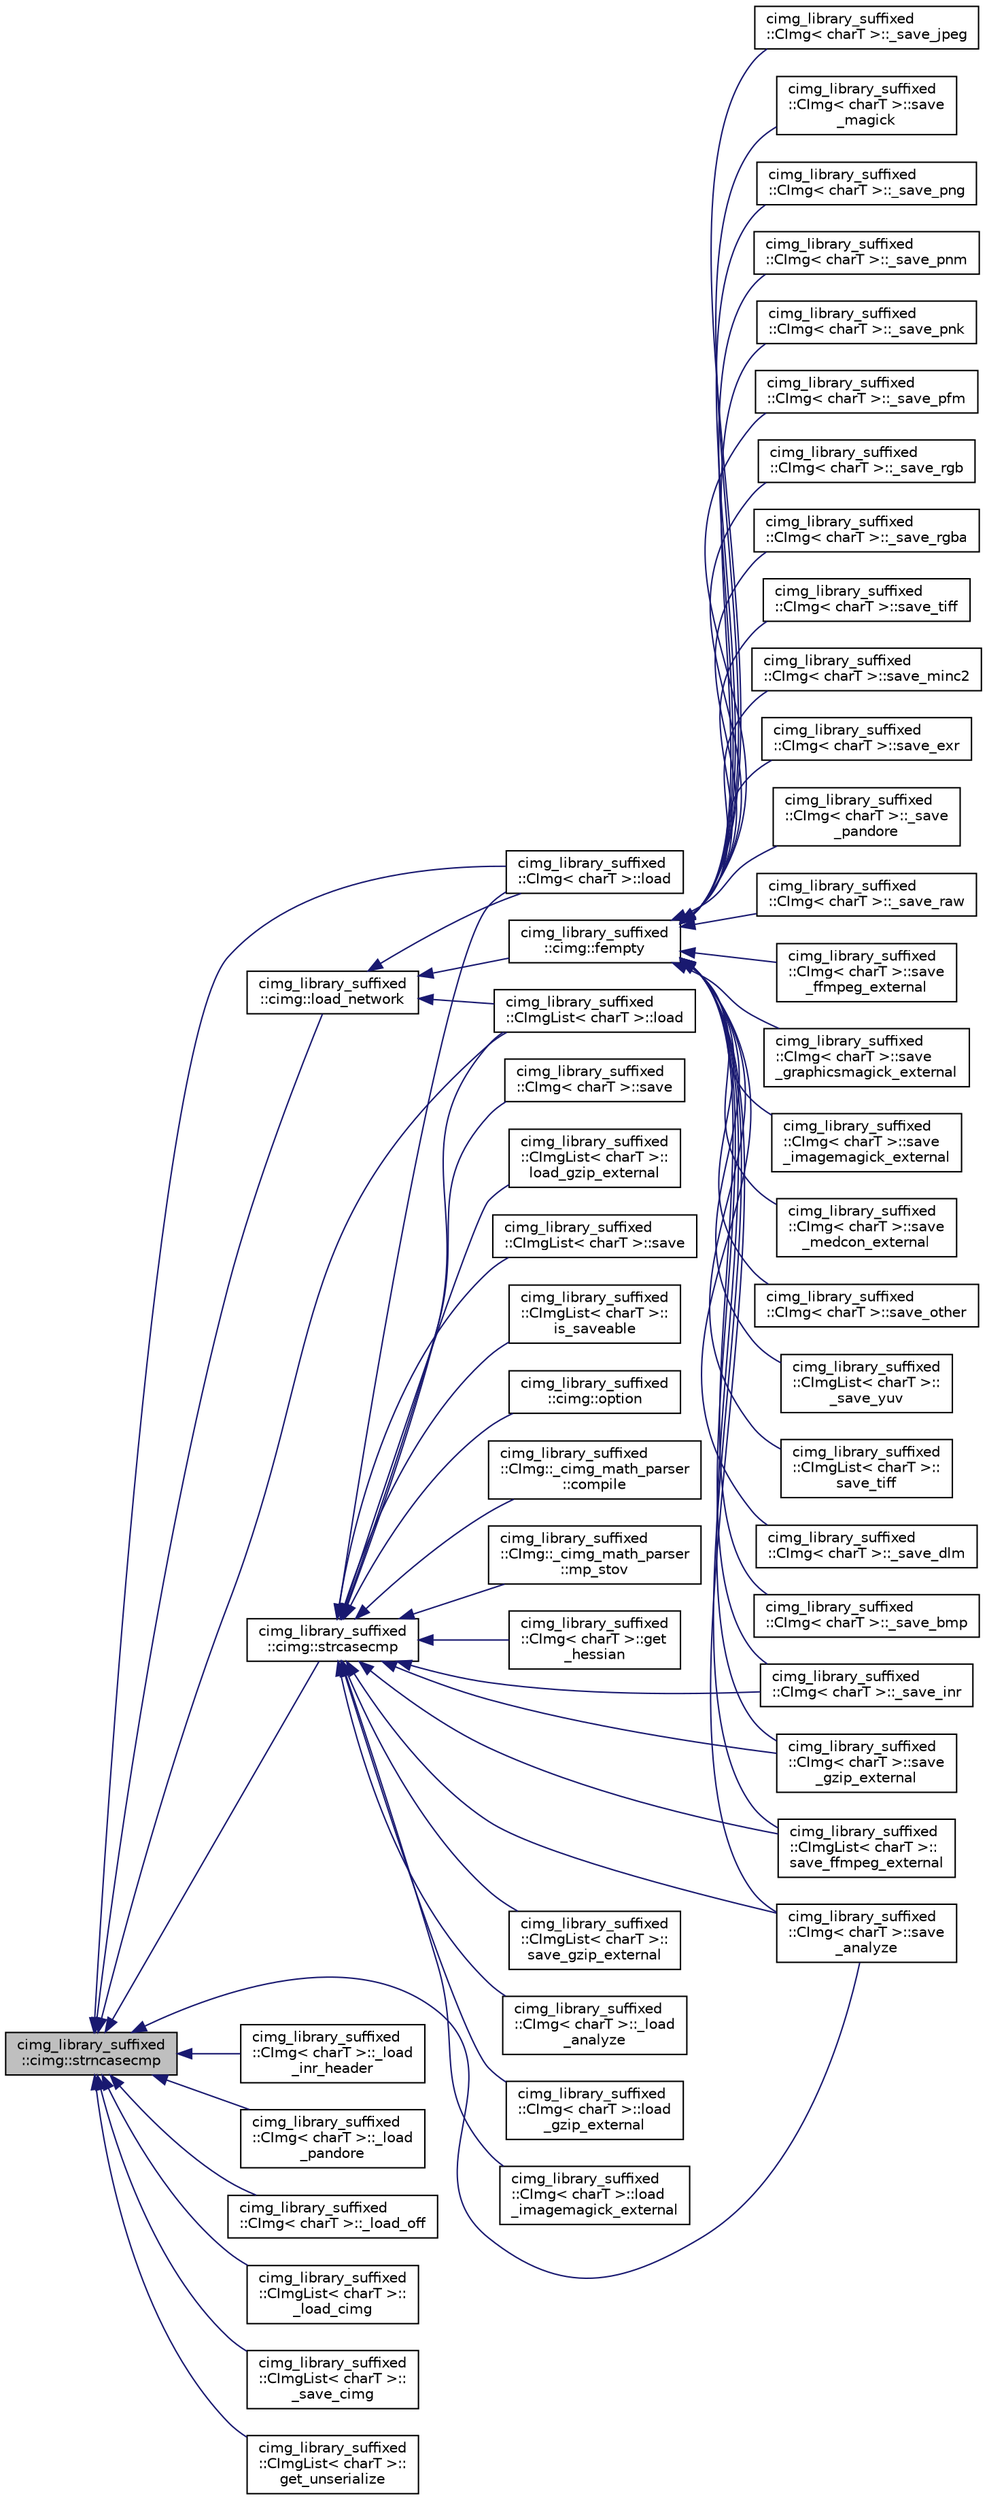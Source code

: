 digraph "cimg_library_suffixed::cimg::strncasecmp"
{
  edge [fontname="Helvetica",fontsize="10",labelfontname="Helvetica",labelfontsize="10"];
  node [fontname="Helvetica",fontsize="10",shape=record];
  rankdir="LR";
  Node3925 [label="cimg_library_suffixed\l::cimg::strncasecmp",height=0.2,width=0.4,color="black", fillcolor="grey75", style="filled", fontcolor="black"];
  Node3925 -> Node3926 [dir="back",color="midnightblue",fontsize="10",style="solid",fontname="Helvetica"];
  Node3926 [label="cimg_library_suffixed\l::cimg::strcasecmp",height=0.2,width=0.4,color="black", fillcolor="white", style="filled",URL="$namespacecimg__library__suffixed_1_1cimg.html#a1c34609cc6fef6f5fe5ffb2f69ad7989",tooltip="Compare two C-strings, ignoring the case. "];
  Node3926 -> Node3927 [dir="back",color="midnightblue",fontsize="10",style="solid",fontname="Helvetica"];
  Node3927 [label="cimg_library_suffixed\l::cimg::option",height=0.2,width=0.4,color="black", fillcolor="white", style="filled",URL="$namespacecimg__library__suffixed_1_1cimg.html#ad4c8d06ea82d8a2d6a618c0d678bca79"];
  Node3926 -> Node3928 [dir="back",color="midnightblue",fontsize="10",style="solid",fontname="Helvetica"];
  Node3928 [label="cimg_library_suffixed\l::CImg::_cimg_math_parser\l::compile",height=0.2,width=0.4,color="black", fillcolor="white", style="filled",URL="$structcimg__library__suffixed_1_1_c_img_1_1__cimg__math__parser.html#a318c44c5d1f4f0114355f37ace87a4ae"];
  Node3926 -> Node3929 [dir="back",color="midnightblue",fontsize="10",style="solid",fontname="Helvetica"];
  Node3929 [label="cimg_library_suffixed\l::CImg::_cimg_math_parser\l::mp_stov",height=0.2,width=0.4,color="black", fillcolor="white", style="filled",URL="$structcimg__library__suffixed_1_1_c_img_1_1__cimg__math__parser.html#aee12d443bb77c1a9e08f712491bf90c5"];
  Node3926 -> Node3930 [dir="back",color="midnightblue",fontsize="10",style="solid",fontname="Helvetica"];
  Node3930 [label="cimg_library_suffixed\l::CImg\< charT \>::get\l_hessian",height=0.2,width=0.4,color="black", fillcolor="white", style="filled",URL="$structcimg__library__suffixed_1_1_c_img.html#a4eb2ceb90169f0658337de1f5156fda5",tooltip="Return image hessian. "];
  Node3926 -> Node3931 [dir="back",color="midnightblue",fontsize="10",style="solid",fontname="Helvetica"];
  Node3931 [label="cimg_library_suffixed\l::CImg\< charT \>::load",height=0.2,width=0.4,color="black", fillcolor="white", style="filled",URL="$structcimg__library__suffixed_1_1_c_img.html#ae8353b28bfbc5c4421c7adfbb98fe32f",tooltip="Load image from a file. "];
  Node3926 -> Node3932 [dir="back",color="midnightblue",fontsize="10",style="solid",fontname="Helvetica"];
  Node3932 [label="cimg_library_suffixed\l::CImg\< charT \>::_load\l_analyze",height=0.2,width=0.4,color="black", fillcolor="white", style="filled",URL="$structcimg__library__suffixed_1_1_c_img.html#a01444df91267a5b4cb8105ac5886f12f"];
  Node3926 -> Node3933 [dir="back",color="midnightblue",fontsize="10",style="solid",fontname="Helvetica"];
  Node3933 [label="cimg_library_suffixed\l::CImg\< charT \>::load\l_gzip_external",height=0.2,width=0.4,color="black", fillcolor="white", style="filled",URL="$structcimg__library__suffixed_1_1_c_img.html#a1f1ef95d7faa4c2c7a72d3d347f30dad",tooltip="Load gzipped image file, using external tool &#39;gunzip&#39;. "];
  Node3926 -> Node3934 [dir="back",color="midnightblue",fontsize="10",style="solid",fontname="Helvetica"];
  Node3934 [label="cimg_library_suffixed\l::CImg\< charT \>::load\l_imagemagick_external",height=0.2,width=0.4,color="black", fillcolor="white", style="filled",URL="$structcimg__library__suffixed_1_1_c_img.html#a8278afa0b313d0f3465ef91dabdac549",tooltip="Load image using ImageMagick&#39;s external tool &#39;convert&#39;. "];
  Node3926 -> Node3935 [dir="back",color="midnightblue",fontsize="10",style="solid",fontname="Helvetica"];
  Node3935 [label="cimg_library_suffixed\l::CImg\< charT \>::save",height=0.2,width=0.4,color="black", fillcolor="white", style="filled",URL="$structcimg__library__suffixed_1_1_c_img.html#adb165b37ac226a1c73a96cb1b5827d2e",tooltip="Save image as a file. "];
  Node3926 -> Node3936 [dir="back",color="midnightblue",fontsize="10",style="solid",fontname="Helvetica"];
  Node3936 [label="cimg_library_suffixed\l::CImg\< charT \>::save\l_analyze",height=0.2,width=0.4,color="black", fillcolor="white", style="filled",URL="$structcimg__library__suffixed_1_1_c_img.html#a09711118d3b31870942e99adbefffed1",tooltip="Save image as an ANALYZE7.5 or NIFTI file. "];
  Node3926 -> Node3937 [dir="back",color="midnightblue",fontsize="10",style="solid",fontname="Helvetica"];
  Node3937 [label="cimg_library_suffixed\l::CImg\< charT \>::_save_inr",height=0.2,width=0.4,color="black", fillcolor="white", style="filled",URL="$structcimg__library__suffixed_1_1_c_img.html#aa29c8a2179f282535660800f9b9192e0"];
  Node3926 -> Node3938 [dir="back",color="midnightblue",fontsize="10",style="solid",fontname="Helvetica"];
  Node3938 [label="cimg_library_suffixed\l::CImg\< charT \>::save\l_gzip_external",height=0.2,width=0.4,color="black", fillcolor="white", style="filled",URL="$structcimg__library__suffixed_1_1_c_img.html#a53983bb4f1ebe2a817b68029b8c04cb1",tooltip="Save image using gzip external binary. "];
  Node3926 -> Node3939 [dir="back",color="midnightblue",fontsize="10",style="solid",fontname="Helvetica"];
  Node3939 [label="cimg_library_suffixed\l::CImgList\< charT \>::load",height=0.2,width=0.4,color="black", fillcolor="white", style="filled",URL="$structcimg__library__suffixed_1_1_c_img_list.html#a63bd67d8dd2301933df7decb4612916e",tooltip="Load a list from a file. "];
  Node3926 -> Node3940 [dir="back",color="midnightblue",fontsize="10",style="solid",fontname="Helvetica"];
  Node3940 [label="cimg_library_suffixed\l::CImgList\< charT \>::\lload_gzip_external",height=0.2,width=0.4,color="black", fillcolor="white", style="filled",URL="$structcimg__library__suffixed_1_1_c_img_list.html#aae55e9a79bf2f7e08108dd200f63bf2c",tooltip="Load a gzipped list, using external tool &#39;gunzip&#39;. "];
  Node3926 -> Node3941 [dir="back",color="midnightblue",fontsize="10",style="solid",fontname="Helvetica"];
  Node3941 [label="cimg_library_suffixed\l::CImgList\< charT \>::save",height=0.2,width=0.4,color="black", fillcolor="white", style="filled",URL="$structcimg__library__suffixed_1_1_c_img_list.html#a7186fe44f8d6ce58583e3177ff802445",tooltip="Save list into a file. "];
  Node3926 -> Node3942 [dir="back",color="midnightblue",fontsize="10",style="solid",fontname="Helvetica"];
  Node3942 [label="cimg_library_suffixed\l::CImgList\< charT \>::\lis_saveable",height=0.2,width=0.4,color="black", fillcolor="white", style="filled",URL="$structcimg__library__suffixed_1_1_c_img_list.html#ae6a86adfeb4cdeb99f58565a6a49784b",tooltip="Tell if an image list can be saved as one single file. "];
  Node3926 -> Node3943 [dir="back",color="midnightblue",fontsize="10",style="solid",fontname="Helvetica"];
  Node3943 [label="cimg_library_suffixed\l::CImgList\< charT \>::\lsave_gzip_external",height=0.2,width=0.4,color="black", fillcolor="white", style="filled",URL="$structcimg__library__suffixed_1_1_c_img_list.html#aad5afe8b913e276dd281255dd787b4ba",tooltip="Save list as a gzipped file, using external tool &#39;gzip&#39;. "];
  Node3926 -> Node3944 [dir="back",color="midnightblue",fontsize="10",style="solid",fontname="Helvetica"];
  Node3944 [label="cimg_library_suffixed\l::CImgList\< charT \>::\lsave_ffmpeg_external",height=0.2,width=0.4,color="black", fillcolor="white", style="filled",URL="$structcimg__library__suffixed_1_1_c_img_list.html#af09a45345581747984f4df0607418f2c",tooltip="Save image sequence, using the external tool &#39;ffmpeg&#39;. "];
  Node3925 -> Node3931 [dir="back",color="midnightblue",fontsize="10",style="solid",fontname="Helvetica"];
  Node3925 -> Node3945 [dir="back",color="midnightblue",fontsize="10",style="solid",fontname="Helvetica"];
  Node3945 [label="cimg_library_suffixed\l::CImg\< charT \>::_load\l_inr_header",height=0.2,width=0.4,color="black", fillcolor="white", style="filled",URL="$structcimg__library__suffixed_1_1_c_img.html#a60090f7415827602d108eb2539536308"];
  Node3925 -> Node3946 [dir="back",color="midnightblue",fontsize="10",style="solid",fontname="Helvetica"];
  Node3946 [label="cimg_library_suffixed\l::CImg\< charT \>::_load\l_pandore",height=0.2,width=0.4,color="black", fillcolor="white", style="filled",URL="$structcimg__library__suffixed_1_1_c_img.html#abca75206a158250ae62f9f66e8da76c6"];
  Node3925 -> Node3947 [dir="back",color="midnightblue",fontsize="10",style="solid",fontname="Helvetica"];
  Node3947 [label="cimg_library_suffixed\l::CImg\< charT \>::_load_off",height=0.2,width=0.4,color="black", fillcolor="white", style="filled",URL="$structcimg__library__suffixed_1_1_c_img.html#a8f2efb14f687ccdb85c060757ca5a306"];
  Node3925 -> Node3936 [dir="back",color="midnightblue",fontsize="10",style="solid",fontname="Helvetica"];
  Node3925 -> Node3939 [dir="back",color="midnightblue",fontsize="10",style="solid",fontname="Helvetica"];
  Node3925 -> Node3948 [dir="back",color="midnightblue",fontsize="10",style="solid",fontname="Helvetica"];
  Node3948 [label="cimg_library_suffixed\l::CImgList\< charT \>::\l_load_cimg",height=0.2,width=0.4,color="black", fillcolor="white", style="filled",URL="$structcimg__library__suffixed_1_1_c_img_list.html#af1b7ce1621365a454d74bf0ab83253f3"];
  Node3925 -> Node3949 [dir="back",color="midnightblue",fontsize="10",style="solid",fontname="Helvetica"];
  Node3949 [label="cimg_library_suffixed\l::CImgList\< charT \>::\l_save_cimg",height=0.2,width=0.4,color="black", fillcolor="white", style="filled",URL="$structcimg__library__suffixed_1_1_c_img_list.html#adda819ef9e6b4584138999daed6b7048"];
  Node3925 -> Node3950 [dir="back",color="midnightblue",fontsize="10",style="solid",fontname="Helvetica"];
  Node3950 [label="cimg_library_suffixed\l::CImgList\< charT \>::\lget_unserialize",height=0.2,width=0.4,color="black", fillcolor="white", style="filled",URL="$structcimg__library__suffixed_1_1_c_img_list.html#ab2437a10d0bbe2f4d5e91a49dc5cd105",tooltip="Unserialize a CImg<unsigned char> serialized buffer into a CImgList<T> list. "];
  Node3925 -> Node3951 [dir="back",color="midnightblue",fontsize="10",style="solid",fontname="Helvetica"];
  Node3951 [label="cimg_library_suffixed\l::cimg::load_network",height=0.2,width=0.4,color="black", fillcolor="white", style="filled",URL="$namespacecimg__library__suffixed_1_1cimg.html#a90c05fe6fc049cba75f3a12807e97158",tooltip="Load file from network as a local temporary file. "];
  Node3951 -> Node3952 [dir="back",color="midnightblue",fontsize="10",style="solid",fontname="Helvetica"];
  Node3952 [label="cimg_library_suffixed\l::cimg::fempty",height=0.2,width=0.4,color="black", fillcolor="white", style="filled",URL="$namespacecimg__library__suffixed_1_1cimg.html#a0f3577978081461118330fc3ecd4b9db",tooltip="Create an empty file. "];
  Node3952 -> Node3953 [dir="back",color="midnightblue",fontsize="10",style="solid",fontname="Helvetica"];
  Node3953 [label="cimg_library_suffixed\l::CImg\< charT \>::_save_dlm",height=0.2,width=0.4,color="black", fillcolor="white", style="filled",URL="$structcimg__library__suffixed_1_1_c_img.html#a78929d9b9d2af829f3e3fc576e99b61d"];
  Node3952 -> Node3954 [dir="back",color="midnightblue",fontsize="10",style="solid",fontname="Helvetica"];
  Node3954 [label="cimg_library_suffixed\l::CImg\< charT \>::_save_bmp",height=0.2,width=0.4,color="black", fillcolor="white", style="filled",URL="$structcimg__library__suffixed_1_1_c_img.html#ae9faefb948746c5d646fe5c80f28c4fc"];
  Node3952 -> Node3955 [dir="back",color="midnightblue",fontsize="10",style="solid",fontname="Helvetica"];
  Node3955 [label="cimg_library_suffixed\l::CImg\< charT \>::_save_jpeg",height=0.2,width=0.4,color="black", fillcolor="white", style="filled",URL="$structcimg__library__suffixed_1_1_c_img.html#aa41e292505817af60a4896ed19302304"];
  Node3952 -> Node3956 [dir="back",color="midnightblue",fontsize="10",style="solid",fontname="Helvetica"];
  Node3956 [label="cimg_library_suffixed\l::CImg\< charT \>::save\l_magick",height=0.2,width=0.4,color="black", fillcolor="white", style="filled",URL="$structcimg__library__suffixed_1_1_c_img.html#a6beb63196c9a26f6894e4654f771c1e5",tooltip="Save image, using built-in ImageMagick++ library. "];
  Node3952 -> Node3957 [dir="back",color="midnightblue",fontsize="10",style="solid",fontname="Helvetica"];
  Node3957 [label="cimg_library_suffixed\l::CImg\< charT \>::_save_png",height=0.2,width=0.4,color="black", fillcolor="white", style="filled",URL="$structcimg__library__suffixed_1_1_c_img.html#aab5e304310373159e357250314e99da6"];
  Node3952 -> Node3958 [dir="back",color="midnightblue",fontsize="10",style="solid",fontname="Helvetica"];
  Node3958 [label="cimg_library_suffixed\l::CImg\< charT \>::_save_pnm",height=0.2,width=0.4,color="black", fillcolor="white", style="filled",URL="$structcimg__library__suffixed_1_1_c_img.html#a3b62455c9523881fa64a47d8362c3d80"];
  Node3952 -> Node3959 [dir="back",color="midnightblue",fontsize="10",style="solid",fontname="Helvetica"];
  Node3959 [label="cimg_library_suffixed\l::CImg\< charT \>::_save_pnk",height=0.2,width=0.4,color="black", fillcolor="white", style="filled",URL="$structcimg__library__suffixed_1_1_c_img.html#a4bcf33abcee45165d20d9530f6c85242"];
  Node3952 -> Node3960 [dir="back",color="midnightblue",fontsize="10",style="solid",fontname="Helvetica"];
  Node3960 [label="cimg_library_suffixed\l::CImg\< charT \>::_save_pfm",height=0.2,width=0.4,color="black", fillcolor="white", style="filled",URL="$structcimg__library__suffixed_1_1_c_img.html#a65be74d7d22bb71e708b3beb8e9cae49"];
  Node3952 -> Node3961 [dir="back",color="midnightblue",fontsize="10",style="solid",fontname="Helvetica"];
  Node3961 [label="cimg_library_suffixed\l::CImg\< charT \>::_save_rgb",height=0.2,width=0.4,color="black", fillcolor="white", style="filled",URL="$structcimg__library__suffixed_1_1_c_img.html#a06c5e27c1dde885a96cfdad05835644e"];
  Node3952 -> Node3962 [dir="back",color="midnightblue",fontsize="10",style="solid",fontname="Helvetica"];
  Node3962 [label="cimg_library_suffixed\l::CImg\< charT \>::_save_rgba",height=0.2,width=0.4,color="black", fillcolor="white", style="filled",URL="$structcimg__library__suffixed_1_1_c_img.html#a974a21a1c7242ff9b08e4590701d920d"];
  Node3952 -> Node3963 [dir="back",color="midnightblue",fontsize="10",style="solid",fontname="Helvetica"];
  Node3963 [label="cimg_library_suffixed\l::CImg\< charT \>::save_tiff",height=0.2,width=0.4,color="black", fillcolor="white", style="filled",URL="$structcimg__library__suffixed_1_1_c_img.html#a87e93148404e8d79b7b5218e58eabf3c",tooltip="Save image as a TIFF file. "];
  Node3952 -> Node3964 [dir="back",color="midnightblue",fontsize="10",style="solid",fontname="Helvetica"];
  Node3964 [label="cimg_library_suffixed\l::CImg\< charT \>::save_minc2",height=0.2,width=0.4,color="black", fillcolor="white", style="filled",URL="$structcimg__library__suffixed_1_1_c_img.html#ab3b2aa455cd56ce20a03cb0b68ca68fc",tooltip="Save image as a MINC2 file. "];
  Node3952 -> Node3936 [dir="back",color="midnightblue",fontsize="10",style="solid",fontname="Helvetica"];
  Node3952 -> Node3937 [dir="back",color="midnightblue",fontsize="10",style="solid",fontname="Helvetica"];
  Node3952 -> Node3965 [dir="back",color="midnightblue",fontsize="10",style="solid",fontname="Helvetica"];
  Node3965 [label="cimg_library_suffixed\l::CImg\< charT \>::save_exr",height=0.2,width=0.4,color="black", fillcolor="white", style="filled",URL="$structcimg__library__suffixed_1_1_c_img.html#ad5fb082bca9bcc268e8f77019788ae51",tooltip="Save image as an OpenEXR file. "];
  Node3952 -> Node3966 [dir="back",color="midnightblue",fontsize="10",style="solid",fontname="Helvetica"];
  Node3966 [label="cimg_library_suffixed\l::CImg\< charT \>::_save\l_pandore",height=0.2,width=0.4,color="black", fillcolor="white", style="filled",URL="$structcimg__library__suffixed_1_1_c_img.html#a01931f2bad5c72da454d990ebcf55f94"];
  Node3952 -> Node3967 [dir="back",color="midnightblue",fontsize="10",style="solid",fontname="Helvetica"];
  Node3967 [label="cimg_library_suffixed\l::CImg\< charT \>::_save_raw",height=0.2,width=0.4,color="black", fillcolor="white", style="filled",URL="$structcimg__library__suffixed_1_1_c_img.html#a069feb3e722bb4a1f52ea72c1c86ca97"];
  Node3952 -> Node3968 [dir="back",color="midnightblue",fontsize="10",style="solid",fontname="Helvetica"];
  Node3968 [label="cimg_library_suffixed\l::CImg\< charT \>::save\l_ffmpeg_external",height=0.2,width=0.4,color="black", fillcolor="white", style="filled",URL="$structcimg__library__suffixed_1_1_c_img.html#a3a8132f303e3295e0219ea4518c6ef20",tooltip="Save volumetric image as a video, using ffmpeg external binary. "];
  Node3952 -> Node3938 [dir="back",color="midnightblue",fontsize="10",style="solid",fontname="Helvetica"];
  Node3952 -> Node3969 [dir="back",color="midnightblue",fontsize="10",style="solid",fontname="Helvetica"];
  Node3969 [label="cimg_library_suffixed\l::CImg\< charT \>::save\l_graphicsmagick_external",height=0.2,width=0.4,color="black", fillcolor="white", style="filled",URL="$structcimg__library__suffixed_1_1_c_img.html#a44f125968c20e8c7d833bf7d75c32db6",tooltip="Save image using GraphicsMagick&#39;s external binary. "];
  Node3952 -> Node3970 [dir="back",color="midnightblue",fontsize="10",style="solid",fontname="Helvetica"];
  Node3970 [label="cimg_library_suffixed\l::CImg\< charT \>::save\l_imagemagick_external",height=0.2,width=0.4,color="black", fillcolor="white", style="filled",URL="$structcimg__library__suffixed_1_1_c_img.html#afbf8db949f62c8bd3f2f73ba3d9c1420",tooltip="Save image using ImageMagick&#39;s external binary. "];
  Node3952 -> Node3971 [dir="back",color="midnightblue",fontsize="10",style="solid",fontname="Helvetica"];
  Node3971 [label="cimg_library_suffixed\l::CImg\< charT \>::save\l_medcon_external",height=0.2,width=0.4,color="black", fillcolor="white", style="filled",URL="$structcimg__library__suffixed_1_1_c_img.html#a30d02c3d77fc43c8b5845e92268cdab5",tooltip="Save image as a Dicom file. "];
  Node3952 -> Node3972 [dir="back",color="midnightblue",fontsize="10",style="solid",fontname="Helvetica"];
  Node3972 [label="cimg_library_suffixed\l::CImg\< charT \>::save_other",height=0.2,width=0.4,color="black", fillcolor="white", style="filled",URL="$structcimg__library__suffixed_1_1_c_img.html#a6b77dc615829820ba0675409feaef3d8"];
  Node3952 -> Node3973 [dir="back",color="midnightblue",fontsize="10",style="solid",fontname="Helvetica"];
  Node3973 [label="cimg_library_suffixed\l::CImgList\< charT \>::\l_save_yuv",height=0.2,width=0.4,color="black", fillcolor="white", style="filled",URL="$structcimg__library__suffixed_1_1_c_img_list.html#afa25415a30608d507bc22bd6b85b5c1e"];
  Node3952 -> Node3974 [dir="back",color="midnightblue",fontsize="10",style="solid",fontname="Helvetica"];
  Node3974 [label="cimg_library_suffixed\l::CImgList\< charT \>::\lsave_tiff",height=0.2,width=0.4,color="black", fillcolor="white", style="filled",URL="$structcimg__library__suffixed_1_1_c_img_list.html#a62700a17bb0af63522c732b9d1a15325",tooltip="Save list as a TIFF file. "];
  Node3952 -> Node3944 [dir="back",color="midnightblue",fontsize="10",style="solid",fontname="Helvetica"];
  Node3951 -> Node3931 [dir="back",color="midnightblue",fontsize="10",style="solid",fontname="Helvetica"];
  Node3951 -> Node3939 [dir="back",color="midnightblue",fontsize="10",style="solid",fontname="Helvetica"];
}

